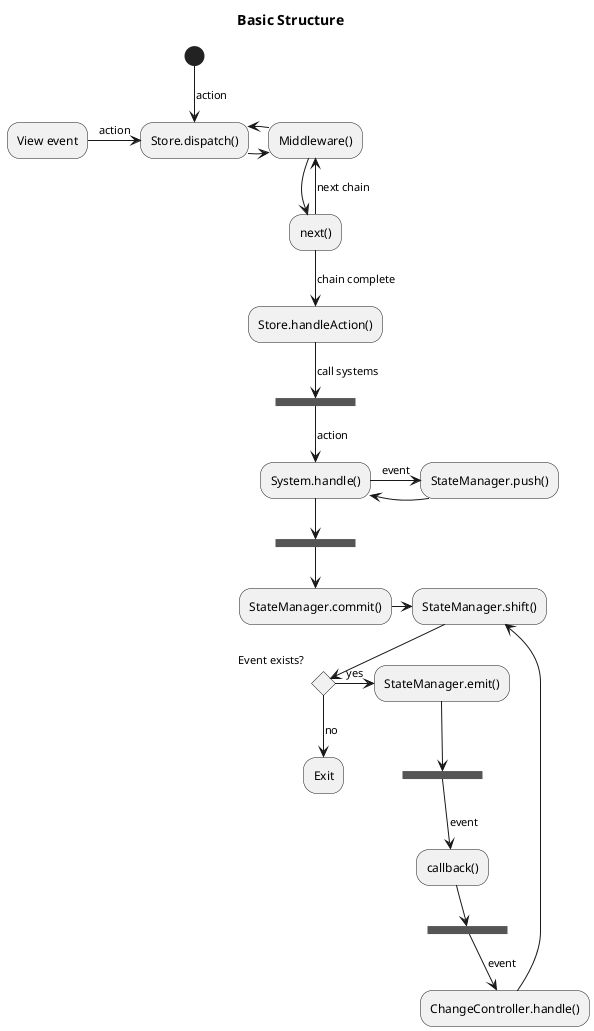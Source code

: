 @startuml

title Basic Structure

(*) --> [action] "Store.dispatch()"

"View event" -> [action] "Store.dispatch()"
-> "Middleware()"
--> [  ] "next()"
--> [next chain] "Middleware()"
-> "Store.dispatch()"

"next()" --> [chain complete] "Store.handleAction()"
--> [call systems] ==RUNSYSTEMS==
--> [action] "System.handle()"
-> [event] "StateManager.push()"
-> [ ] "System.handle()"
--> ==COMMITSYSTEMS==
--> "StateManager.commit()"
-> "StateManager.shift()"

if "Event exists?" then
  -> [yes] "StateManager.emit()"
  --> ==EMITEVENT==
  --> [event] "callback()"
  --> ==CHANGEEVENT==
  --> [event] "ChangeController.handle()"
  --> "StateManager.shift()"
else
  --> [no] "Exit"
endif

@enduml
